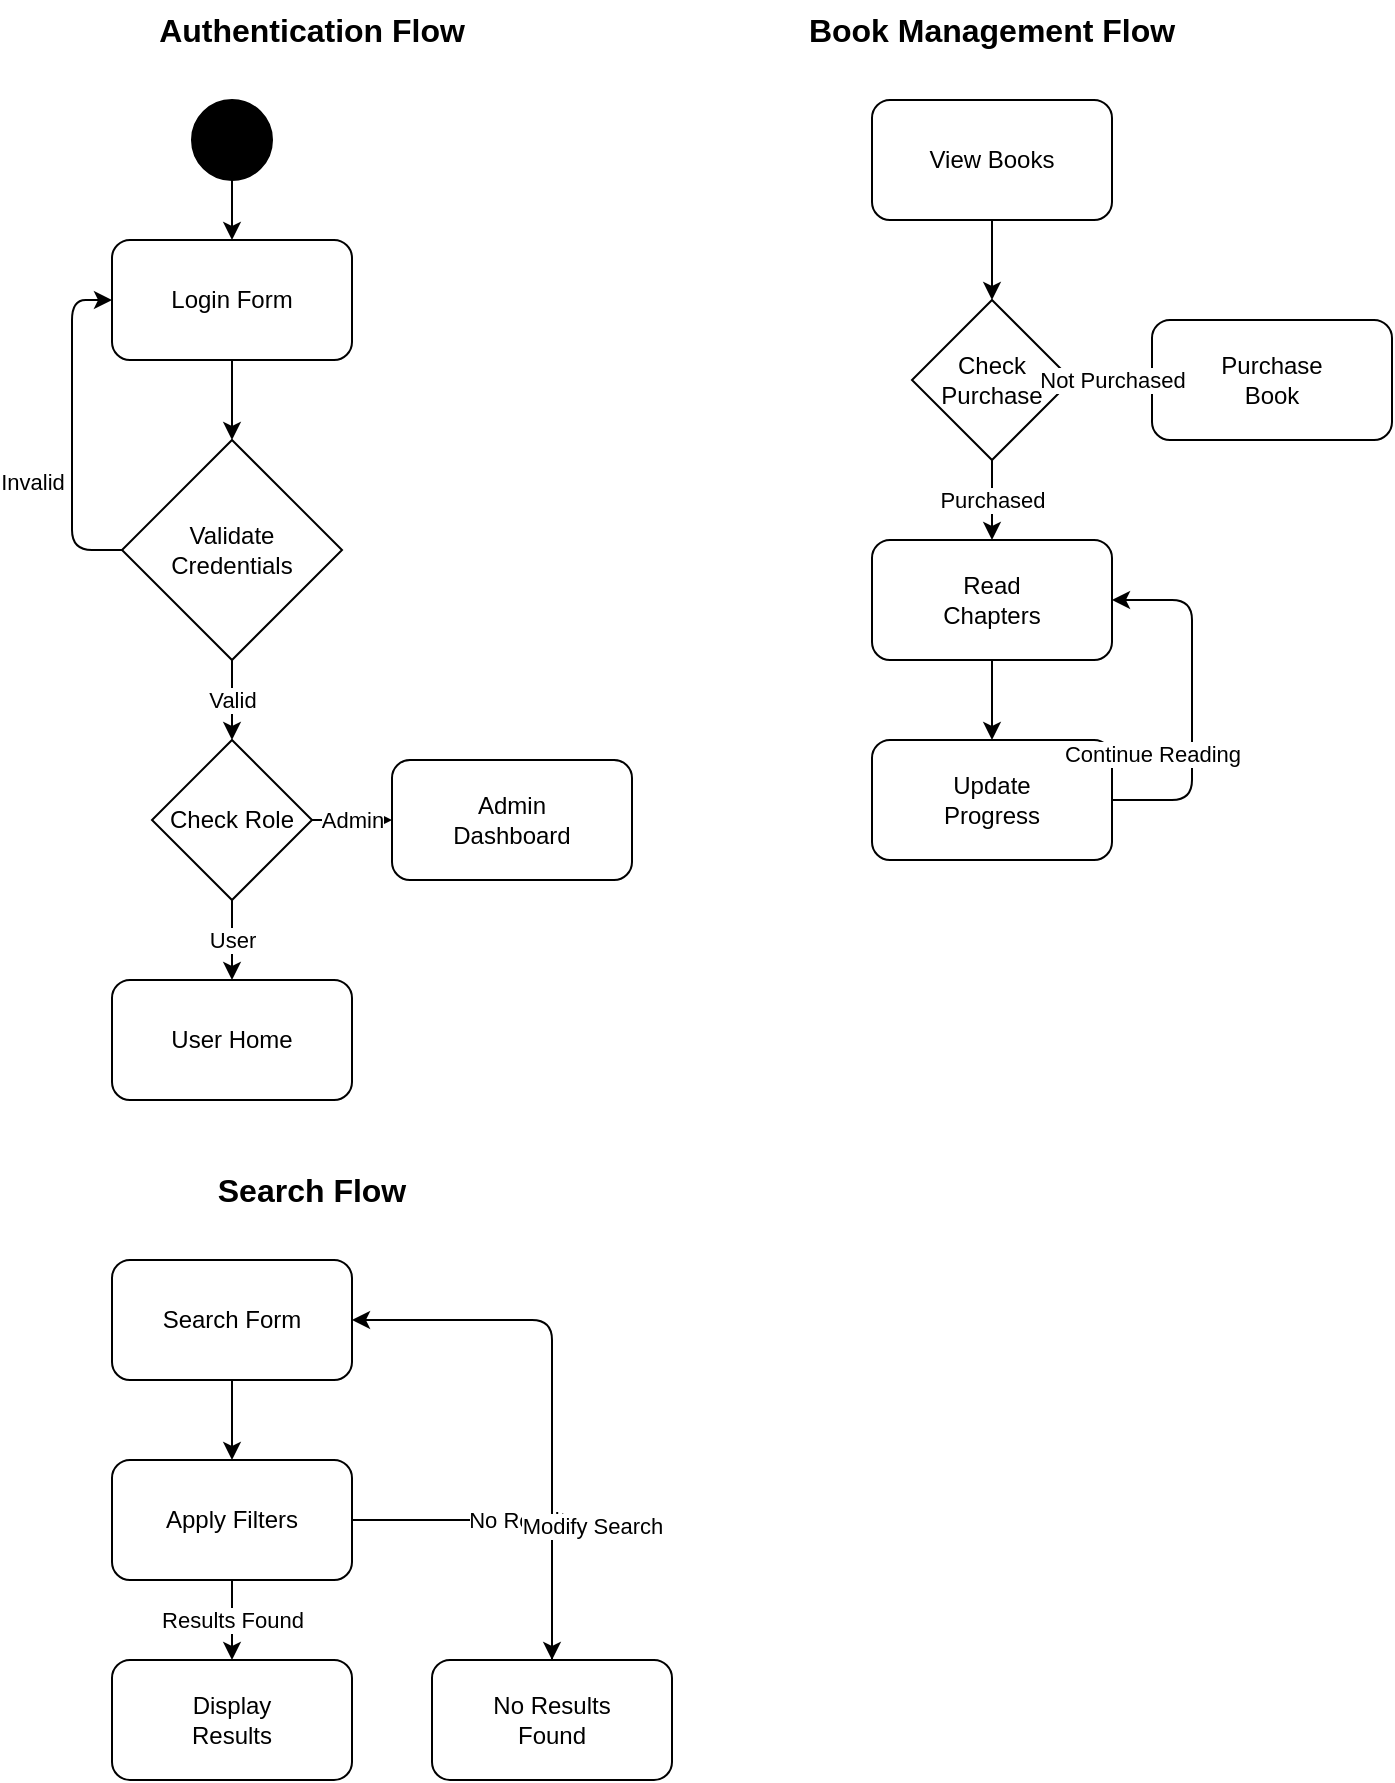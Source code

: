<?xml version="1.0" encoding="UTF-8"?>
<mxfile version="21.1.9" type="device">
<diagram id="state-diagrams" name="State Diagrams">
<mxGraphModel dx="1422" dy="798" grid="1" gridSize="10" guides="1" tooltips="1" connect="1" arrows="1" fold="1" page="1" pageScale="1" pageWidth="850" pageHeight="1100" math="0" shadow="0">
<root>
<mxCell id="0"/>
<mxCell id="1" parent="0"/>

<!-- Authentication Flow -->
<mxCell id="auth-title" value="Authentication Flow" style="text;html=1;strokeColor=none;fillColor=none;align=center;verticalAlign=middle;whiteSpace=wrap;rounded=0;fontSize=16;fontStyle=1" vertex="1" parent="1">
    <mxGeometry x="60" y="20" width="200" height="30" as="geometry"/>
</mxCell>

<!-- Login States -->
<mxCell id="login-start" value="Start" style="ellipse;whiteSpace=wrap;html=1;fillColor=#000000;" vertex="1" parent="1">
    <mxGeometry x="100" y="70" width="40" height="40" as="geometry"/>
</mxCell>
<mxCell id="login-form" value="Login Form" style="rounded=1;whiteSpace=wrap;html=1;" vertex="1" parent="1">
    <mxGeometry x="60" y="140" width="120" height="60" as="geometry"/>
</mxCell>
<mxCell id="validate-credentials" value="Validate&#xa;Credentials" style="rhombus;whiteSpace=wrap;html=1;" vertex="1" parent="1">
    <mxGeometry x="65" y="240" width="110" height="110" as="geometry"/>
</mxCell>
<mxCell id="check-role" value="Check Role" style="rhombus;whiteSpace=wrap;html=1;" vertex="1" parent="1">
    <mxGeometry x="80" y="390" width="80" height="80" as="geometry"/>
</mxCell>
<mxCell id="admin-dashboard" value="Admin&#xa;Dashboard" style="rounded=1;whiteSpace=wrap;html=1;" vertex="1" parent="1">
    <mxGeometry x="200" y="400" width="120" height="60" as="geometry"/>
</mxCell>
<mxCell id="user-home" value="User Home" style="rounded=1;whiteSpace=wrap;html=1;" vertex="1" parent="1">
    <mxGeometry x="60" y="510" width="120" height="60" as="geometry"/>
</mxCell>

<!-- Login Flow Connections -->
<mxCell id="arrow1" value="" style="endArrow=classic;html=1;" edge="1" parent="1" source="login-start" target="login-form">
    <mxGeometry width="50" height="50" relative="1" as="geometry"/>
</mxCell>
<mxCell id="arrow2" value="" style="endArrow=classic;html=1;" edge="1" parent="1" source="login-form" target="validate-credentials">
    <mxGeometry width="50" height="50" relative="1" as="geometry"/>
</mxCell>
<mxCell id="arrow3" value="Invalid" style="endArrow=classic;html=1;" edge="1" parent="1" source="validate-credentials" target="login-form">
    <mxGeometry x="-0.3" y="20" width="50" height="50" relative="1" as="geometry">
        <mxPoint as="offset"/>
        <Array as="points">
            <mxPoint x="40" y="295"/>
            <mxPoint x="40" y="170"/>
        </Array>
    </mxGeometry>
</mxCell>
<mxCell id="arrow4" value="Valid" style="endArrow=classic;html=1;" edge="1" parent="1" source="validate-credentials" target="check-role">
    <mxGeometry width="50" height="50" relative="1" as="geometry"/>
</mxCell>
<mxCell id="arrow5" value="Admin" style="endArrow=classic;html=1;" edge="1" parent="1" source="check-role" target="admin-dashboard">
    <mxGeometry width="50" height="50" relative="1" as="geometry"/>
</mxCell>
<mxCell id="arrow6" value="User" style="endArrow=classic;html=1;" edge="1" parent="1" source="check-role" target="user-home">
    <mxGeometry width="50" height="50" relative="1" as="geometry"/>
</mxCell>

<!-- Book Management Flow -->
<mxCell id="book-title" value="Book Management Flow" style="text;html=1;strokeColor=none;fillColor=none;align=center;verticalAlign=middle;whiteSpace=wrap;rounded=0;fontSize=16;fontStyle=1" vertex="1" parent="1">
    <mxGeometry x="400" y="20" width="200" height="30" as="geometry"/>
</mxCell>

<!-- Book States -->
<mxCell id="view-books" value="View Books" style="rounded=1;whiteSpace=wrap;html=1;" vertex="1" parent="1">
    <mxGeometry x="440" y="70" width="120" height="60" as="geometry"/>
</mxCell>
<mxCell id="check-purchase" value="Check&#xa;Purchase" style="rhombus;whiteSpace=wrap;html=1;" vertex="1" parent="1">
    <mxGeometry x="460" y="170" width="80" height="80" as="geometry"/>
</mxCell>
<mxCell id="purchase-book" value="Purchase&#xa;Book" style="rounded=1;whiteSpace=wrap;html=1;" vertex="1" parent="1">
    <mxGeometry x="580" y="180" width="120" height="60" as="geometry"/>
</mxCell>
<mxCell id="read-chapters" value="Read&#xa;Chapters" style="rounded=1;whiteSpace=wrap;html=1;" vertex="1" parent="1">
    <mxGeometry x="440" y="290" width="120" height="60" as="geometry"/>
</mxCell>
<mxCell id="update-progress" value="Update&#xa;Progress" style="rounded=1;whiteSpace=wrap;html=1;" vertex="1" parent="1">
    <mxGeometry x="440" y="390" width="120" height="60" as="geometry"/>
</mxCell>

<!-- Book Flow Connections -->
<mxCell id="arrow7" value="" style="endArrow=classic;html=1;" edge="1" parent="1" source="view-books" target="check-purchase">
    <mxGeometry width="50" height="50" relative="1" as="geometry"/>
</mxCell>
<mxCell id="arrow8" value="Not Purchased" style="endArrow=classic;html=1;" edge="1" parent="1" source="check-purchase" target="purchase-book">
    <mxGeometry width="50" height="50" relative="1" as="geometry"/>
</mxCell>
<mxCell id="arrow9" value="Purchased" style="endArrow=classic;html=1;" edge="1" parent="1" source="check-purchase" target="read-chapters">
    <mxGeometry width="50" height="50" relative="1" as="geometry"/>
</mxCell>
<mxCell id="arrow10" value="" style="endArrow=classic;html=1;" edge="1" parent="1" source="read-chapters" target="update-progress">
    <mxGeometry width="50" height="50" relative="1" as="geometry"/>
</mxCell>
<mxCell id="arrow11" value="Continue Reading" style="endArrow=classic;html=1;" edge="1" parent="1" source="update-progress" target="read-chapters">
    <mxGeometry x="-0.3" y="20" width="50" height="50" relative="1" as="geometry">
        <mxPoint as="offset"/>
        <Array as="points">
            <mxPoint x="600" y="420"/>
            <mxPoint x="600" y="320"/>
        </Array>
    </mxGeometry>
</mxCell>

<!-- Search Flow -->
<mxCell id="search-title" value="Search Flow" style="text;html=1;strokeColor=none;fillColor=none;align=center;verticalAlign=middle;whiteSpace=wrap;rounded=0;fontSize=16;fontStyle=1" vertex="1" parent="1">
    <mxGeometry x="60" y="600" width="200" height="30" as="geometry"/>
</mxCell>

<!-- Search States -->
<mxCell id="search-form" value="Search Form" style="rounded=1;whiteSpace=wrap;html=1;" vertex="1" parent="1">
    <mxGeometry x="60" y="650" width="120" height="60" as="geometry"/>
</mxCell>
<mxCell id="apply-filters" value="Apply Filters" style="rounded=1;whiteSpace=wrap;html=1;" vertex="1" parent="1">
    <mxGeometry x="60" y="750" width="120" height="60" as="geometry"/>
</mxCell>
<mxCell id="search-results" value="Display&#xa;Results" style="rounded=1;whiteSpace=wrap;html=1;" vertex="1" parent="1">
    <mxGeometry x="60" y="850" width="120" height="60" as="geometry"/>
</mxCell>
<mxCell id="no-results" value="No Results&#xa;Found" style="rounded=1;whiteSpace=wrap;html=1;" vertex="1" parent="1">
    <mxGeometry x="220" y="850" width="120" height="60" as="geometry"/>
</mxCell>

<!-- Search Flow Connections -->
<mxCell id="arrow12" value="" style="endArrow=classic;html=1;" edge="1" parent="1" source="search-form" target="apply-filters">
    <mxGeometry width="50" height="50" relative="1" as="geometry"/>
</mxCell>
<mxCell id="arrow13" value="Results Found" style="endArrow=classic;html=1;" edge="1" parent="1" source="apply-filters" target="search-results">
    <mxGeometry width="50" height="50" relative="1" as="geometry"/>
</mxCell>
<mxCell id="arrow14" value="No Results" style="endArrow=classic;html=1;" edge="1" parent="1" source="apply-filters" target="no-results">
    <mxGeometry width="50" height="50" relative="1" as="geometry">
        <Array as="points">
            <mxPoint x="280" y="780"/>
        </Array>
    </mxGeometry>
</mxCell>
<mxCell id="arrow15" value="Modify Search" style="endArrow=classic;html=1;" edge="1" parent="1" source="no-results" target="search-form">
    <mxGeometry x="-0.5" y="-20" width="50" height="50" relative="1" as="geometry">
        <mxPoint as="offset"/>
        <Array as="points">
            <mxPoint x="280" y="680"/>
        </Array>
    </mxGeometry>
</mxCell>

</root>
</mxGraphModel>
</diagram>
</mxfile> 